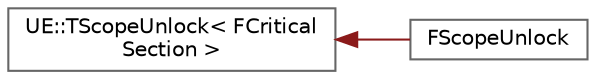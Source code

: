 digraph "Graphical Class Hierarchy"
{
 // INTERACTIVE_SVG=YES
 // LATEX_PDF_SIZE
  bgcolor="transparent";
  edge [fontname=Helvetica,fontsize=10,labelfontname=Helvetica,labelfontsize=10];
  node [fontname=Helvetica,fontsize=10,shape=box,height=0.2,width=0.4];
  rankdir="LR";
  Node0 [id="Node000000",label="UE::TScopeUnlock\< FCritical\lSection \>",height=0.2,width=0.4,color="grey40", fillcolor="white", style="filled",URL="$df/de6/classUE_1_1TScopeUnlock.html",tooltip=" "];
  Node0 -> Node1 [id="edge9763_Node000000_Node000001",dir="back",color="firebrick4",style="solid",tooltip=" "];
  Node1 [id="Node000001",label="FScopeUnlock",height=0.2,width=0.4,color="grey40", fillcolor="white", style="filled",URL="$dc/d42/classFScopeUnlock.html",tooltip="Implements a scope unlock."];
}

